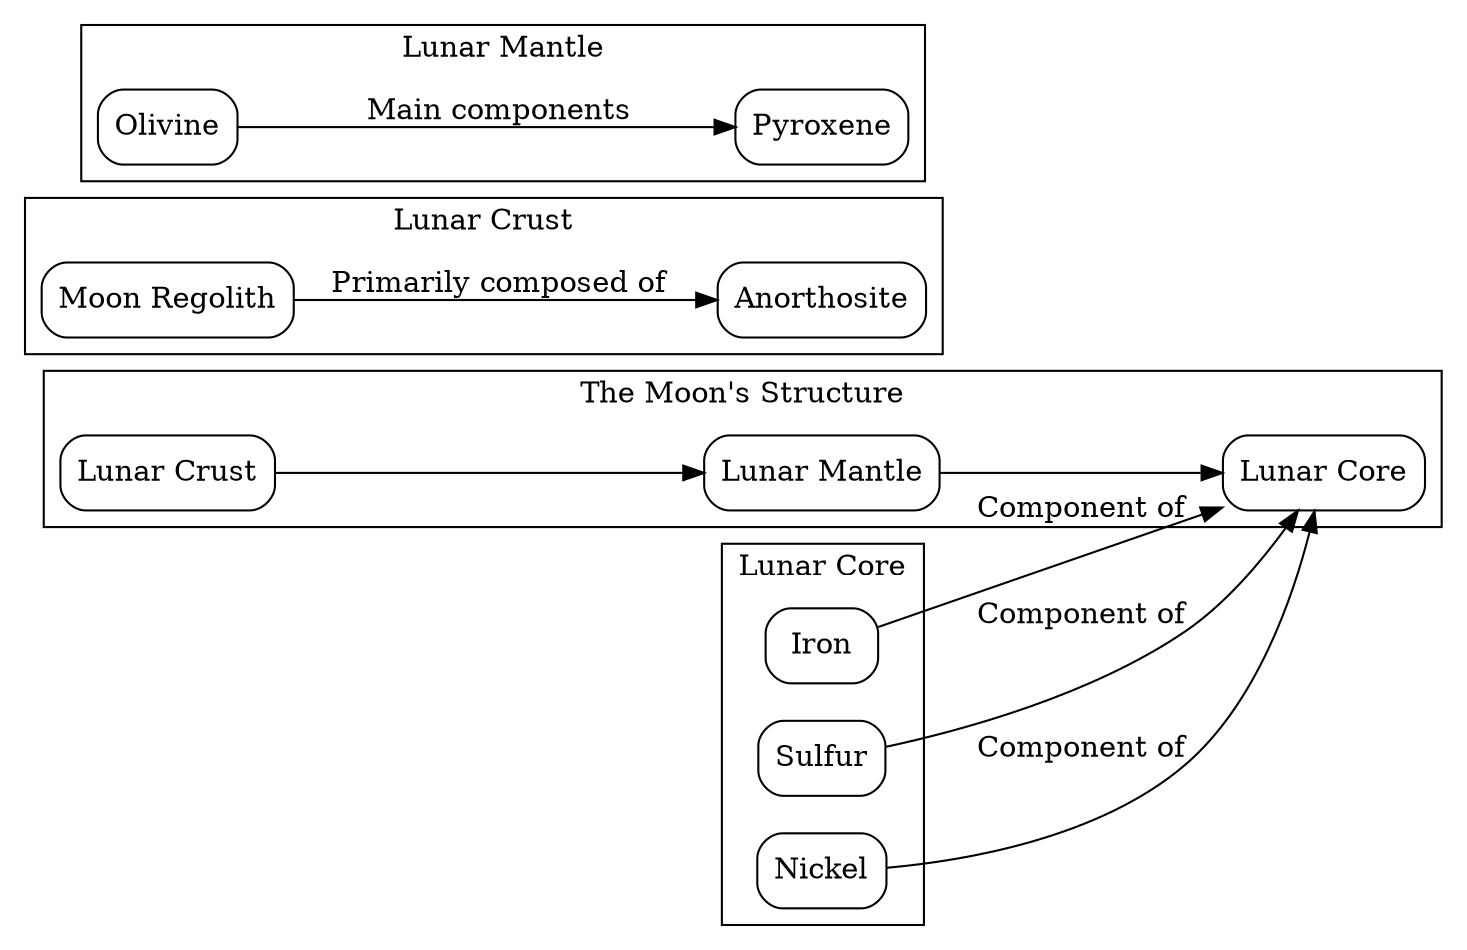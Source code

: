 digraph G {
  rankdir=LR; // Left to right layout
  
  subgraph cluster_0 {
    label = "The Moon's Structure";
    
    // Nodes
    Crust [shape=box, style=rounded, label="Lunar Crust"];
    Mantle [shape=box, style=rounded, label="Lunar Mantle"];
    Core [shape=box, style=rounded, label="Lunar Core"];
    
    // Edges
    Crust -> Mantle;
    Mantle -> Core;
  }

  // Information about Crust
  subgraph cluster_1 {
    label = "Lunar Crust";
    
    // Nodes
    Regolith [shape=box, style=rounded, label="Moon Regolith"];
    Anorthosite [shape=box, style=rounded, label="Anorthosite"];
    
    // Edges
    Regolith -> Anorthosite [label="Primarily composed of"];
  }
  
  // Information about Mantle
  subgraph cluster_2 {
    label = "Lunar Mantle";
    
    // Nodes
    Olivine [shape=box, style=rounded, label="Olivine"];
    Pyroxene [shape=box, style=rounded, label="Pyroxene"];
    
    // Edges
    Olivine -> Pyroxene [label="Main components"];
  }

  // Information about Core
  subgraph cluster_3 {
    label = "Lunar Core";
    
    // Nodes
    Iron [shape=box, style=rounded, label="Iron"];
    Sulfur [shape=box, style=rounded, label="Sulfur"];
    Nickel [shape=box, style=rounded, label="Nickel"];
    
    // Edges
    Iron -> Core [label="Component of"];
    Sulfur -> Core [label="Component of"];
    Nickel -> Core [label="Component of"];
  }
}
